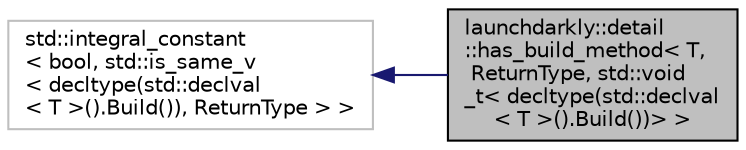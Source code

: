 digraph "launchdarkly::detail::has_build_method&lt; T, ReturnType, std::void_t&lt; decltype(std::declval&lt; T &gt;().Build())&gt; &gt;"
{
 // LATEX_PDF_SIZE
  edge [fontname="Helvetica",fontsize="10",labelfontname="Helvetica",labelfontsize="10"];
  node [fontname="Helvetica",fontsize="10",shape=record];
  rankdir="LR";
  Node1 [label="launchdarkly::detail\l::has_build_method\< T,\l ReturnType, std::void\l_t\< decltype(std::declval\l\< T \>().Build())\> \>",height=0.2,width=0.4,color="black", fillcolor="grey75", style="filled", fontcolor="black",tooltip=" "];
  Node2 -> Node1 [dir="back",color="midnightblue",fontsize="10",style="solid",fontname="Helvetica"];
  Node2 [label="std::integral_constant\l\< bool, std::is_same_v\l\< decltype(std::declval\l\< T \>().Build()), ReturnType \> \>",height=0.2,width=0.4,color="grey75", fillcolor="white", style="filled",tooltip=" "];
}
